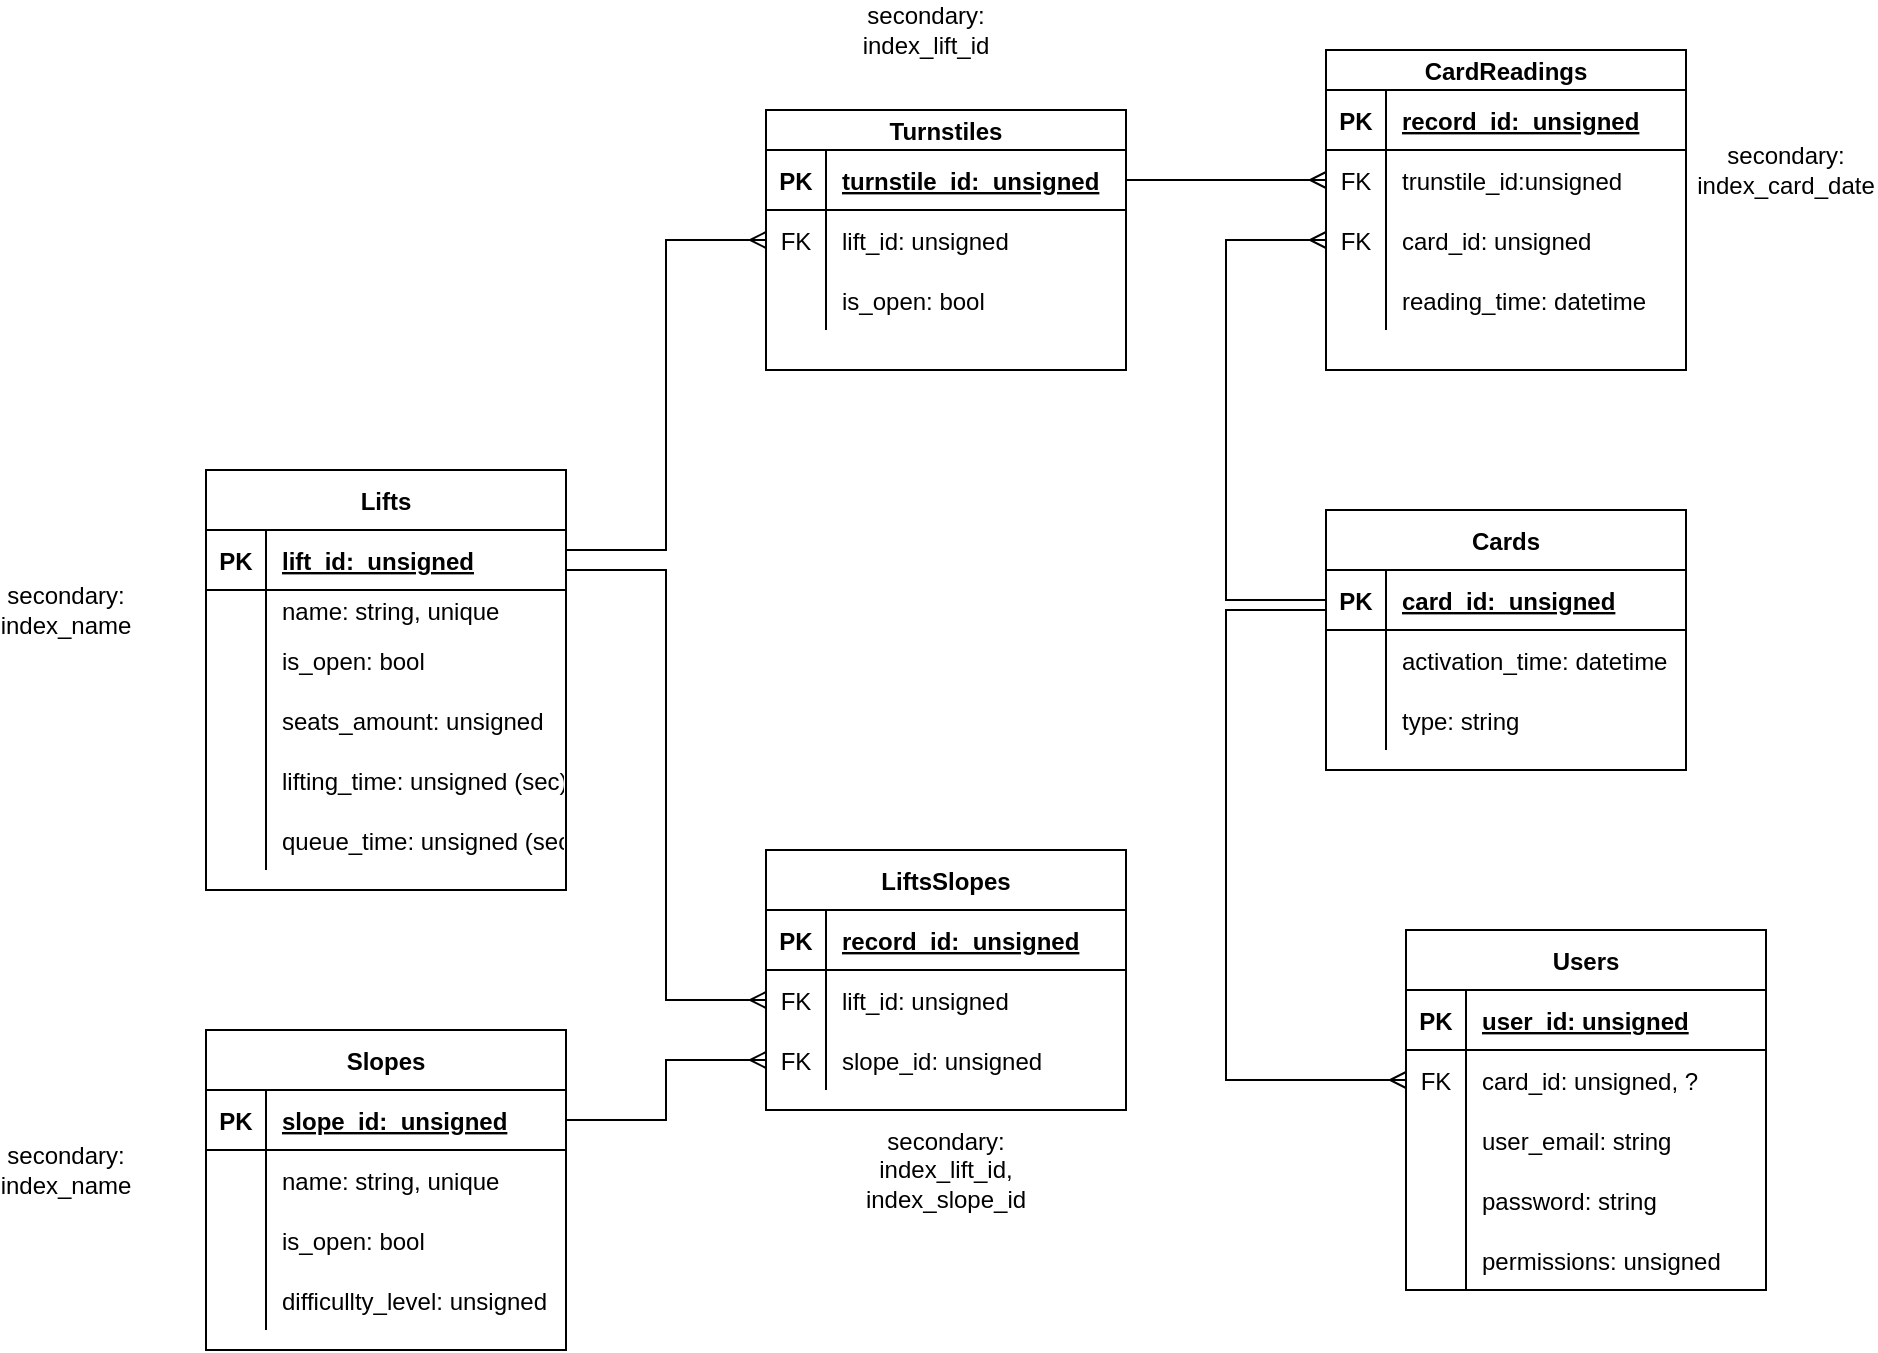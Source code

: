 <mxfile version="16.5.1" type="device"><diagram id="GbAxHkQEyQ_dzxyDIb_W" name="Страница 1"><mxGraphModel dx="1929" dy="2047" grid="1" gridSize="10" guides="1" tooltips="1" connect="1" arrows="1" fold="1" page="1" pageScale="1" pageWidth="827" pageHeight="1169" math="0" shadow="0"><root><mxCell id="0"/><mxCell id="1" parent="0"/><mxCell id="ZAmc_CO9GYqVAS0Sx-hQ-17" value="Cards" style="shape=table;startSize=30;container=1;collapsible=1;childLayout=tableLayout;fixedRows=1;rowLines=0;fontStyle=1;align=center;resizeLast=1;" parent="1" vertex="1"><mxGeometry x="420" y="110" width="180" height="130" as="geometry"/></mxCell><mxCell id="ZAmc_CO9GYqVAS0Sx-hQ-18" value="" style="shape=partialRectangle;collapsible=0;dropTarget=0;pointerEvents=0;fillColor=none;top=0;left=0;bottom=1;right=0;points=[[0,0.5],[1,0.5]];portConstraint=eastwest;" parent="ZAmc_CO9GYqVAS0Sx-hQ-17" vertex="1"><mxGeometry y="30" width="180" height="30" as="geometry"/></mxCell><mxCell id="ZAmc_CO9GYqVAS0Sx-hQ-19" value="PK" style="shape=partialRectangle;connectable=0;fillColor=none;top=0;left=0;bottom=0;right=0;fontStyle=1;overflow=hidden;" parent="ZAmc_CO9GYqVAS0Sx-hQ-18" vertex="1"><mxGeometry width="30" height="30" as="geometry"/></mxCell><mxCell id="ZAmc_CO9GYqVAS0Sx-hQ-20" value="card_id:  unsigned" style="shape=partialRectangle;connectable=0;fillColor=none;top=0;left=0;bottom=0;right=0;align=left;spacingLeft=6;fontStyle=5;overflow=hidden;" parent="ZAmc_CO9GYqVAS0Sx-hQ-18" vertex="1"><mxGeometry x="30" width="150" height="30" as="geometry"/></mxCell><mxCell id="ZAmc_CO9GYqVAS0Sx-hQ-21" value="" style="shape=partialRectangle;collapsible=0;dropTarget=0;pointerEvents=0;fillColor=none;top=0;left=0;bottom=0;right=0;points=[[0,0.5],[1,0.5]];portConstraint=eastwest;" parent="ZAmc_CO9GYqVAS0Sx-hQ-17" vertex="1"><mxGeometry y="60" width="180" height="30" as="geometry"/></mxCell><mxCell id="ZAmc_CO9GYqVAS0Sx-hQ-22" value="" style="shape=partialRectangle;connectable=0;fillColor=none;top=0;left=0;bottom=0;right=0;editable=1;overflow=hidden;" parent="ZAmc_CO9GYqVAS0Sx-hQ-21" vertex="1"><mxGeometry width="30" height="30" as="geometry"/></mxCell><mxCell id="ZAmc_CO9GYqVAS0Sx-hQ-23" value="activation_time: datetime" style="shape=partialRectangle;connectable=0;fillColor=none;top=0;left=0;bottom=0;right=0;align=left;spacingLeft=6;overflow=hidden;" parent="ZAmc_CO9GYqVAS0Sx-hQ-21" vertex="1"><mxGeometry x="30" width="150" height="30" as="geometry"/></mxCell><mxCell id="ZAmc_CO9GYqVAS0Sx-hQ-24" value="" style="shape=partialRectangle;collapsible=0;dropTarget=0;pointerEvents=0;fillColor=none;top=0;left=0;bottom=0;right=0;points=[[0,0.5],[1,0.5]];portConstraint=eastwest;" parent="ZAmc_CO9GYqVAS0Sx-hQ-17" vertex="1"><mxGeometry y="90" width="180" height="30" as="geometry"/></mxCell><mxCell id="ZAmc_CO9GYqVAS0Sx-hQ-25" value="" style="shape=partialRectangle;connectable=0;fillColor=none;top=0;left=0;bottom=0;right=0;editable=1;overflow=hidden;" parent="ZAmc_CO9GYqVAS0Sx-hQ-24" vertex="1"><mxGeometry width="30" height="30" as="geometry"/></mxCell><mxCell id="ZAmc_CO9GYqVAS0Sx-hQ-26" value="type: string" style="shape=partialRectangle;connectable=0;fillColor=none;top=0;left=0;bottom=0;right=0;align=left;spacingLeft=6;overflow=hidden;" parent="ZAmc_CO9GYqVAS0Sx-hQ-24" vertex="1"><mxGeometry x="30" width="150" height="30" as="geometry"/></mxCell><mxCell id="ZAmc_CO9GYqVAS0Sx-hQ-27" value="Slopes" style="shape=table;startSize=30;container=1;collapsible=1;childLayout=tableLayout;fixedRows=1;rowLines=0;fontStyle=1;align=center;resizeLast=1;" parent="1" vertex="1"><mxGeometry x="-140" y="370" width="180" height="160" as="geometry"/></mxCell><mxCell id="ZAmc_CO9GYqVAS0Sx-hQ-28" value="" style="shape=partialRectangle;collapsible=0;dropTarget=0;pointerEvents=0;fillColor=none;top=0;left=0;bottom=1;right=0;points=[[0,0.5],[1,0.5]];portConstraint=eastwest;" parent="ZAmc_CO9GYqVAS0Sx-hQ-27" vertex="1"><mxGeometry y="30" width="180" height="30" as="geometry"/></mxCell><mxCell id="ZAmc_CO9GYqVAS0Sx-hQ-29" value="PK" style="shape=partialRectangle;connectable=0;fillColor=none;top=0;left=0;bottom=0;right=0;fontStyle=1;overflow=hidden;" parent="ZAmc_CO9GYqVAS0Sx-hQ-28" vertex="1"><mxGeometry width="30" height="30" as="geometry"/></mxCell><mxCell id="ZAmc_CO9GYqVAS0Sx-hQ-30" value="slope_id:  unsigned" style="shape=partialRectangle;connectable=0;fillColor=none;top=0;left=0;bottom=0;right=0;align=left;spacingLeft=6;fontStyle=5;overflow=hidden;" parent="ZAmc_CO9GYqVAS0Sx-hQ-28" vertex="1"><mxGeometry x="30" width="150" height="30" as="geometry"/></mxCell><mxCell id="ZAmc_CO9GYqVAS0Sx-hQ-31" value="" style="shape=partialRectangle;collapsible=0;dropTarget=0;pointerEvents=0;fillColor=none;top=0;left=0;bottom=0;right=0;points=[[0,0.5],[1,0.5]];portConstraint=eastwest;" parent="ZAmc_CO9GYqVAS0Sx-hQ-27" vertex="1"><mxGeometry y="60" width="180" height="30" as="geometry"/></mxCell><mxCell id="ZAmc_CO9GYqVAS0Sx-hQ-32" value="" style="shape=partialRectangle;connectable=0;fillColor=none;top=0;left=0;bottom=0;right=0;editable=1;overflow=hidden;" parent="ZAmc_CO9GYqVAS0Sx-hQ-31" vertex="1"><mxGeometry width="30" height="30" as="geometry"/></mxCell><mxCell id="ZAmc_CO9GYqVAS0Sx-hQ-33" value="name: string, unique" style="shape=partialRectangle;connectable=0;fillColor=none;top=0;left=0;bottom=0;right=0;align=left;spacingLeft=6;overflow=hidden;" parent="ZAmc_CO9GYqVAS0Sx-hQ-31" vertex="1"><mxGeometry x="30" width="150" height="30" as="geometry"/></mxCell><mxCell id="ZAmc_CO9GYqVAS0Sx-hQ-34" value="" style="shape=partialRectangle;collapsible=0;dropTarget=0;pointerEvents=0;fillColor=none;top=0;left=0;bottom=0;right=0;points=[[0,0.5],[1,0.5]];portConstraint=eastwest;" parent="ZAmc_CO9GYqVAS0Sx-hQ-27" vertex="1"><mxGeometry y="90" width="180" height="30" as="geometry"/></mxCell><mxCell id="ZAmc_CO9GYqVAS0Sx-hQ-35" value="" style="shape=partialRectangle;connectable=0;fillColor=none;top=0;left=0;bottom=0;right=0;editable=1;overflow=hidden;" parent="ZAmc_CO9GYqVAS0Sx-hQ-34" vertex="1"><mxGeometry width="30" height="30" as="geometry"/></mxCell><mxCell id="ZAmc_CO9GYqVAS0Sx-hQ-36" value="is_open: bool" style="shape=partialRectangle;connectable=0;fillColor=none;top=0;left=0;bottom=0;right=0;align=left;spacingLeft=6;overflow=hidden;" parent="ZAmc_CO9GYqVAS0Sx-hQ-34" vertex="1"><mxGeometry x="30" width="150" height="30" as="geometry"/></mxCell><mxCell id="ZAmc_CO9GYqVAS0Sx-hQ-37" value="" style="shape=partialRectangle;collapsible=0;dropTarget=0;pointerEvents=0;fillColor=none;top=0;left=0;bottom=0;right=0;points=[[0,0.5],[1,0.5]];portConstraint=eastwest;" parent="ZAmc_CO9GYqVAS0Sx-hQ-27" vertex="1"><mxGeometry y="120" width="180" height="30" as="geometry"/></mxCell><mxCell id="ZAmc_CO9GYqVAS0Sx-hQ-38" value="" style="shape=partialRectangle;connectable=0;fillColor=none;top=0;left=0;bottom=0;right=0;editable=1;overflow=hidden;" parent="ZAmc_CO9GYqVAS0Sx-hQ-37" vertex="1"><mxGeometry width="30" height="30" as="geometry"/></mxCell><mxCell id="ZAmc_CO9GYqVAS0Sx-hQ-39" value="difficullty_level: unsigned" style="shape=partialRectangle;connectable=0;fillColor=none;top=0;left=0;bottom=0;right=0;align=left;spacingLeft=6;overflow=hidden;" parent="ZAmc_CO9GYqVAS0Sx-hQ-37" vertex="1"><mxGeometry x="30" width="150" height="30" as="geometry"/></mxCell><mxCell id="ZAmc_CO9GYqVAS0Sx-hQ-40" value="Lifts" style="shape=table;startSize=30;container=1;collapsible=1;childLayout=tableLayout;fixedRows=1;rowLines=0;fontStyle=1;align=center;resizeLast=1;" parent="1" vertex="1"><mxGeometry x="-140" y="90" width="180" height="210" as="geometry"/></mxCell><mxCell id="ZAmc_CO9GYqVAS0Sx-hQ-41" value="" style="shape=partialRectangle;collapsible=0;dropTarget=0;pointerEvents=0;fillColor=none;top=0;left=0;bottom=1;right=0;points=[[0,0.5],[1,0.5]];portConstraint=eastwest;" parent="ZAmc_CO9GYqVAS0Sx-hQ-40" vertex="1"><mxGeometry y="30" width="180" height="30" as="geometry"/></mxCell><mxCell id="ZAmc_CO9GYqVAS0Sx-hQ-42" value="PK" style="shape=partialRectangle;connectable=0;fillColor=none;top=0;left=0;bottom=0;right=0;fontStyle=1;overflow=hidden;" parent="ZAmc_CO9GYqVAS0Sx-hQ-41" vertex="1"><mxGeometry width="30" height="30" as="geometry"/></mxCell><mxCell id="ZAmc_CO9GYqVAS0Sx-hQ-43" value="lift_id:  unsigned" style="shape=partialRectangle;connectable=0;fillColor=none;top=0;left=0;bottom=0;right=0;align=left;spacingLeft=6;fontStyle=5;overflow=hidden;" parent="ZAmc_CO9GYqVAS0Sx-hQ-41" vertex="1"><mxGeometry x="30" width="150" height="30" as="geometry"/></mxCell><mxCell id="ZAmc_CO9GYqVAS0Sx-hQ-44" value="" style="shape=partialRectangle;collapsible=0;dropTarget=0;pointerEvents=0;fillColor=none;top=0;left=0;bottom=0;right=0;points=[[0,0.5],[1,0.5]];portConstraint=eastwest;" parent="ZAmc_CO9GYqVAS0Sx-hQ-40" vertex="1"><mxGeometry y="60" width="180" height="20" as="geometry"/></mxCell><mxCell id="ZAmc_CO9GYqVAS0Sx-hQ-45" value="" style="shape=partialRectangle;connectable=0;fillColor=none;top=0;left=0;bottom=0;right=0;editable=1;overflow=hidden;" parent="ZAmc_CO9GYqVAS0Sx-hQ-44" vertex="1"><mxGeometry width="30" height="20" as="geometry"/></mxCell><mxCell id="ZAmc_CO9GYqVAS0Sx-hQ-46" value="name: string, unique" style="shape=partialRectangle;connectable=0;fillColor=none;top=0;left=0;bottom=0;right=0;align=left;spacingLeft=6;overflow=hidden;" parent="ZAmc_CO9GYqVAS0Sx-hQ-44" vertex="1"><mxGeometry x="30" width="150" height="20" as="geometry"/></mxCell><mxCell id="ZAmc_CO9GYqVAS0Sx-hQ-47" value="" style="shape=partialRectangle;collapsible=0;dropTarget=0;pointerEvents=0;fillColor=none;top=0;left=0;bottom=0;right=0;points=[[0,0.5],[1,0.5]];portConstraint=eastwest;" parent="ZAmc_CO9GYqVAS0Sx-hQ-40" vertex="1"><mxGeometry y="80" width="180" height="30" as="geometry"/></mxCell><mxCell id="ZAmc_CO9GYqVAS0Sx-hQ-48" value="" style="shape=partialRectangle;connectable=0;fillColor=none;top=0;left=0;bottom=0;right=0;editable=1;overflow=hidden;" parent="ZAmc_CO9GYqVAS0Sx-hQ-47" vertex="1"><mxGeometry width="30" height="30" as="geometry"/></mxCell><mxCell id="ZAmc_CO9GYqVAS0Sx-hQ-49" value="is_open: bool" style="shape=partialRectangle;connectable=0;fillColor=none;top=0;left=0;bottom=0;right=0;align=left;spacingLeft=6;overflow=hidden;" parent="ZAmc_CO9GYqVAS0Sx-hQ-47" vertex="1"><mxGeometry x="30" width="150" height="30" as="geometry"/></mxCell><mxCell id="ZAmc_CO9GYqVAS0Sx-hQ-50" value="" style="shape=partialRectangle;collapsible=0;dropTarget=0;pointerEvents=0;fillColor=none;top=0;left=0;bottom=0;right=0;points=[[0,0.5],[1,0.5]];portConstraint=eastwest;" parent="ZAmc_CO9GYqVAS0Sx-hQ-40" vertex="1"><mxGeometry y="110" width="180" height="30" as="geometry"/></mxCell><mxCell id="ZAmc_CO9GYqVAS0Sx-hQ-51" value="" style="shape=partialRectangle;connectable=0;fillColor=none;top=0;left=0;bottom=0;right=0;editable=1;overflow=hidden;" parent="ZAmc_CO9GYqVAS0Sx-hQ-50" vertex="1"><mxGeometry width="30" height="30" as="geometry"/></mxCell><mxCell id="ZAmc_CO9GYqVAS0Sx-hQ-52" value="seats_amount: unsigned" style="shape=partialRectangle;connectable=0;fillColor=none;top=0;left=0;bottom=0;right=0;align=left;spacingLeft=6;overflow=hidden;" parent="ZAmc_CO9GYqVAS0Sx-hQ-50" vertex="1"><mxGeometry x="30" width="150" height="30" as="geometry"/></mxCell><mxCell id="ZAmc_CO9GYqVAS0Sx-hQ-53" value="" style="shape=partialRectangle;collapsible=0;dropTarget=0;pointerEvents=0;fillColor=none;top=0;left=0;bottom=0;right=0;points=[[0,0.5],[1,0.5]];portConstraint=eastwest;" parent="ZAmc_CO9GYqVAS0Sx-hQ-40" vertex="1"><mxGeometry y="140" width="180" height="30" as="geometry"/></mxCell><mxCell id="ZAmc_CO9GYqVAS0Sx-hQ-54" value="" style="shape=partialRectangle;connectable=0;fillColor=none;top=0;left=0;bottom=0;right=0;editable=1;overflow=hidden;" parent="ZAmc_CO9GYqVAS0Sx-hQ-53" vertex="1"><mxGeometry width="30" height="30" as="geometry"/></mxCell><mxCell id="ZAmc_CO9GYqVAS0Sx-hQ-55" value="lifting_time: unsigned (sec)" style="shape=partialRectangle;connectable=0;fillColor=none;top=0;left=0;bottom=0;right=0;align=left;spacingLeft=6;overflow=hidden;" parent="ZAmc_CO9GYqVAS0Sx-hQ-53" vertex="1"><mxGeometry x="30" width="150" height="30" as="geometry"/></mxCell><mxCell id="ZAmc_CO9GYqVAS0Sx-hQ-56" value="" style="shape=partialRectangle;collapsible=0;dropTarget=0;pointerEvents=0;fillColor=none;top=0;left=0;bottom=0;right=0;points=[[0,0.5],[1,0.5]];portConstraint=eastwest;" parent="ZAmc_CO9GYqVAS0Sx-hQ-40" vertex="1"><mxGeometry y="170" width="180" height="30" as="geometry"/></mxCell><mxCell id="ZAmc_CO9GYqVAS0Sx-hQ-57" value="" style="shape=partialRectangle;connectable=0;fillColor=none;top=0;left=0;bottom=0;right=0;editable=1;overflow=hidden;" parent="ZAmc_CO9GYqVAS0Sx-hQ-56" vertex="1"><mxGeometry width="30" height="30" as="geometry"/></mxCell><mxCell id="ZAmc_CO9GYqVAS0Sx-hQ-58" value="queue_time: unsigned (sec)" style="shape=partialRectangle;connectable=0;fillColor=none;top=0;left=0;bottom=0;right=0;align=left;spacingLeft=6;overflow=hidden;" parent="ZAmc_CO9GYqVAS0Sx-hQ-56" vertex="1"><mxGeometry x="30" width="150" height="30" as="geometry"/></mxCell><mxCell id="ZAmc_CO9GYqVAS0Sx-hQ-59" value="LiftsSlopes" style="shape=table;startSize=30;container=1;collapsible=1;childLayout=tableLayout;fixedRows=1;rowLines=0;fontStyle=1;align=center;resizeLast=1;" parent="1" vertex="1"><mxGeometry x="140" y="280" width="180" height="130" as="geometry"/></mxCell><mxCell id="ZAmc_CO9GYqVAS0Sx-hQ-60" value="" style="shape=partialRectangle;collapsible=0;dropTarget=0;pointerEvents=0;fillColor=none;top=0;left=0;bottom=1;right=0;points=[[0,0.5],[1,0.5]];portConstraint=eastwest;" parent="ZAmc_CO9GYqVAS0Sx-hQ-59" vertex="1"><mxGeometry y="30" width="180" height="30" as="geometry"/></mxCell><mxCell id="ZAmc_CO9GYqVAS0Sx-hQ-61" value="PK" style="shape=partialRectangle;connectable=0;fillColor=none;top=0;left=0;bottom=0;right=0;fontStyle=1;overflow=hidden;" parent="ZAmc_CO9GYqVAS0Sx-hQ-60" vertex="1"><mxGeometry width="30" height="30" as="geometry"/></mxCell><mxCell id="ZAmc_CO9GYqVAS0Sx-hQ-62" value="record_id:  unsigned" style="shape=partialRectangle;connectable=0;fillColor=none;top=0;left=0;bottom=0;right=0;align=left;spacingLeft=6;fontStyle=5;overflow=hidden;" parent="ZAmc_CO9GYqVAS0Sx-hQ-60" vertex="1"><mxGeometry x="30" width="150" height="30" as="geometry"/></mxCell><mxCell id="ZAmc_CO9GYqVAS0Sx-hQ-63" value="" style="shape=partialRectangle;collapsible=0;dropTarget=0;pointerEvents=0;fillColor=none;top=0;left=0;bottom=0;right=0;points=[[0,0.5],[1,0.5]];portConstraint=eastwest;" parent="ZAmc_CO9GYqVAS0Sx-hQ-59" vertex="1"><mxGeometry y="60" width="180" height="30" as="geometry"/></mxCell><mxCell id="ZAmc_CO9GYqVAS0Sx-hQ-64" value="FK" style="shape=partialRectangle;connectable=0;fillColor=none;top=0;left=0;bottom=0;right=0;editable=1;overflow=hidden;" parent="ZAmc_CO9GYqVAS0Sx-hQ-63" vertex="1"><mxGeometry width="30" height="30" as="geometry"/></mxCell><mxCell id="ZAmc_CO9GYqVAS0Sx-hQ-65" value="lift_id: unsigned" style="shape=partialRectangle;connectable=0;fillColor=none;top=0;left=0;bottom=0;right=0;align=left;spacingLeft=6;overflow=hidden;" parent="ZAmc_CO9GYqVAS0Sx-hQ-63" vertex="1"><mxGeometry x="30" width="150" height="30" as="geometry"/></mxCell><mxCell id="ZAmc_CO9GYqVAS0Sx-hQ-66" value="" style="shape=partialRectangle;collapsible=0;dropTarget=0;pointerEvents=0;fillColor=none;top=0;left=0;bottom=0;right=0;points=[[0,0.5],[1,0.5]];portConstraint=eastwest;" parent="ZAmc_CO9GYqVAS0Sx-hQ-59" vertex="1"><mxGeometry y="90" width="180" height="30" as="geometry"/></mxCell><mxCell id="ZAmc_CO9GYqVAS0Sx-hQ-67" value="FK" style="shape=partialRectangle;connectable=0;fillColor=none;top=0;left=0;bottom=0;right=0;editable=1;overflow=hidden;" parent="ZAmc_CO9GYqVAS0Sx-hQ-66" vertex="1"><mxGeometry width="30" height="30" as="geometry"/></mxCell><mxCell id="ZAmc_CO9GYqVAS0Sx-hQ-68" value="slope_id: unsigned" style="shape=partialRectangle;connectable=0;fillColor=none;top=0;left=0;bottom=0;right=0;align=left;spacingLeft=6;overflow=hidden;" parent="ZAmc_CO9GYqVAS0Sx-hQ-66" vertex="1"><mxGeometry x="30" width="150" height="30" as="geometry"/></mxCell><mxCell id="ZAmc_CO9GYqVAS0Sx-hQ-69" value="Turnstiles" style="shape=table;startSize=20;container=1;collapsible=1;childLayout=tableLayout;fixedRows=1;rowLines=0;fontStyle=1;align=center;resizeLast=1;" parent="1" vertex="1"><mxGeometry x="140" y="-90" width="180" height="130" as="geometry"/></mxCell><mxCell id="ZAmc_CO9GYqVAS0Sx-hQ-70" value="" style="shape=partialRectangle;collapsible=0;dropTarget=0;pointerEvents=0;fillColor=none;top=0;left=0;bottom=1;right=0;points=[[0,0.5],[1,0.5]];portConstraint=eastwest;" parent="ZAmc_CO9GYqVAS0Sx-hQ-69" vertex="1"><mxGeometry y="20" width="180" height="30" as="geometry"/></mxCell><mxCell id="ZAmc_CO9GYqVAS0Sx-hQ-71" value="PK" style="shape=partialRectangle;connectable=0;fillColor=none;top=0;left=0;bottom=0;right=0;fontStyle=1;overflow=hidden;" parent="ZAmc_CO9GYqVAS0Sx-hQ-70" vertex="1"><mxGeometry width="30" height="30" as="geometry"/></mxCell><mxCell id="ZAmc_CO9GYqVAS0Sx-hQ-72" value="turnstile_id:  unsigned" style="shape=partialRectangle;connectable=0;fillColor=none;top=0;left=0;bottom=0;right=0;align=left;spacingLeft=6;fontStyle=5;overflow=hidden;" parent="ZAmc_CO9GYqVAS0Sx-hQ-70" vertex="1"><mxGeometry x="30" width="150" height="30" as="geometry"/></mxCell><mxCell id="ZAmc_CO9GYqVAS0Sx-hQ-73" value="" style="shape=partialRectangle;collapsible=0;dropTarget=0;pointerEvents=0;fillColor=none;top=0;left=0;bottom=0;right=0;points=[[0,0.5],[1,0.5]];portConstraint=eastwest;" parent="ZAmc_CO9GYqVAS0Sx-hQ-69" vertex="1"><mxGeometry y="50" width="180" height="30" as="geometry"/></mxCell><mxCell id="ZAmc_CO9GYqVAS0Sx-hQ-74" value="FK" style="shape=partialRectangle;connectable=0;fillColor=none;top=0;left=0;bottom=0;right=0;editable=1;overflow=hidden;" parent="ZAmc_CO9GYqVAS0Sx-hQ-73" vertex="1"><mxGeometry width="30" height="30" as="geometry"/></mxCell><mxCell id="ZAmc_CO9GYqVAS0Sx-hQ-75" value="lift_id: unsigned" style="shape=partialRectangle;connectable=0;fillColor=none;top=0;left=0;bottom=0;right=0;align=left;spacingLeft=6;overflow=hidden;" parent="ZAmc_CO9GYqVAS0Sx-hQ-73" vertex="1"><mxGeometry x="30" width="150" height="30" as="geometry"/></mxCell><mxCell id="ZAmc_CO9GYqVAS0Sx-hQ-76" value="" style="shape=partialRectangle;collapsible=0;dropTarget=0;pointerEvents=0;fillColor=none;top=0;left=0;bottom=0;right=0;points=[[0,0.5],[1,0.5]];portConstraint=eastwest;" parent="ZAmc_CO9GYqVAS0Sx-hQ-69" vertex="1"><mxGeometry y="80" width="180" height="30" as="geometry"/></mxCell><mxCell id="ZAmc_CO9GYqVAS0Sx-hQ-77" value="" style="shape=partialRectangle;connectable=0;fillColor=none;top=0;left=0;bottom=0;right=0;editable=1;overflow=hidden;" parent="ZAmc_CO9GYqVAS0Sx-hQ-76" vertex="1"><mxGeometry width="30" height="30" as="geometry"/></mxCell><mxCell id="ZAmc_CO9GYqVAS0Sx-hQ-78" value="is_open: bool" style="shape=partialRectangle;connectable=0;fillColor=none;top=0;left=0;bottom=0;right=0;align=left;spacingLeft=6;overflow=hidden;" parent="ZAmc_CO9GYqVAS0Sx-hQ-76" vertex="1"><mxGeometry x="30" width="150" height="30" as="geometry"/></mxCell><mxCell id="ZAmc_CO9GYqVAS0Sx-hQ-79" value="CardReadings" style="shape=table;startSize=20;container=1;collapsible=1;childLayout=tableLayout;fixedRows=1;rowLines=0;fontStyle=1;align=center;resizeLast=1;" parent="1" vertex="1"><mxGeometry x="420" y="-120" width="180" height="160" as="geometry"/></mxCell><mxCell id="ZAmc_CO9GYqVAS0Sx-hQ-80" value="" style="shape=partialRectangle;collapsible=0;dropTarget=0;pointerEvents=0;fillColor=none;top=0;left=0;bottom=1;right=0;points=[[0,0.5],[1,0.5]];portConstraint=eastwest;" parent="ZAmc_CO9GYqVAS0Sx-hQ-79" vertex="1"><mxGeometry y="20" width="180" height="30" as="geometry"/></mxCell><mxCell id="ZAmc_CO9GYqVAS0Sx-hQ-81" value="PK" style="shape=partialRectangle;connectable=0;fillColor=none;top=0;left=0;bottom=0;right=0;fontStyle=1;overflow=hidden;" parent="ZAmc_CO9GYqVAS0Sx-hQ-80" vertex="1"><mxGeometry width="30" height="30" as="geometry"><mxRectangle width="30" height="30" as="alternateBounds"/></mxGeometry></mxCell><mxCell id="ZAmc_CO9GYqVAS0Sx-hQ-82" value="record_id:  unsigned" style="shape=partialRectangle;connectable=0;fillColor=none;top=0;left=0;bottom=0;right=0;align=left;spacingLeft=6;fontStyle=5;overflow=hidden;" parent="ZAmc_CO9GYqVAS0Sx-hQ-80" vertex="1"><mxGeometry x="30" width="150" height="30" as="geometry"><mxRectangle width="150" height="30" as="alternateBounds"/></mxGeometry></mxCell><mxCell id="ZAmc_CO9GYqVAS0Sx-hQ-83" value="" style="shape=partialRectangle;collapsible=0;dropTarget=0;pointerEvents=0;fillColor=none;top=0;left=0;bottom=0;right=0;points=[[0,0.5],[1,0.5]];portConstraint=eastwest;" parent="ZAmc_CO9GYqVAS0Sx-hQ-79" vertex="1"><mxGeometry y="50" width="180" height="30" as="geometry"/></mxCell><mxCell id="ZAmc_CO9GYqVAS0Sx-hQ-84" value="FK" style="shape=partialRectangle;connectable=0;fillColor=none;top=0;left=0;bottom=0;right=0;editable=1;overflow=hidden;" parent="ZAmc_CO9GYqVAS0Sx-hQ-83" vertex="1"><mxGeometry width="30" height="30" as="geometry"><mxRectangle width="30" height="30" as="alternateBounds"/></mxGeometry></mxCell><mxCell id="ZAmc_CO9GYqVAS0Sx-hQ-85" value="trunstile_id:unsigned" style="shape=partialRectangle;connectable=0;fillColor=none;top=0;left=0;bottom=0;right=0;align=left;spacingLeft=6;overflow=hidden;" parent="ZAmc_CO9GYqVAS0Sx-hQ-83" vertex="1"><mxGeometry x="30" width="150" height="30" as="geometry"><mxRectangle width="150" height="30" as="alternateBounds"/></mxGeometry></mxCell><mxCell id="ZAmc_CO9GYqVAS0Sx-hQ-86" value="" style="shape=partialRectangle;collapsible=0;dropTarget=0;pointerEvents=0;fillColor=none;top=0;left=0;bottom=0;right=0;points=[[0,0.5],[1,0.5]];portConstraint=eastwest;" parent="ZAmc_CO9GYqVAS0Sx-hQ-79" vertex="1"><mxGeometry y="80" width="180" height="30" as="geometry"/></mxCell><mxCell id="ZAmc_CO9GYqVAS0Sx-hQ-87" value="FK" style="shape=partialRectangle;connectable=0;fillColor=none;top=0;left=0;bottom=0;right=0;editable=1;overflow=hidden;" parent="ZAmc_CO9GYqVAS0Sx-hQ-86" vertex="1"><mxGeometry width="30" height="30" as="geometry"><mxRectangle width="30" height="30" as="alternateBounds"/></mxGeometry></mxCell><mxCell id="ZAmc_CO9GYqVAS0Sx-hQ-88" value="card_id: unsigned" style="shape=partialRectangle;connectable=0;fillColor=none;top=0;left=0;bottom=0;right=0;align=left;spacingLeft=6;overflow=hidden;" parent="ZAmc_CO9GYqVAS0Sx-hQ-86" vertex="1"><mxGeometry x="30" width="150" height="30" as="geometry"><mxRectangle width="150" height="30" as="alternateBounds"/></mxGeometry></mxCell><mxCell id="ZAmc_CO9GYqVAS0Sx-hQ-89" value="" style="shape=partialRectangle;collapsible=0;dropTarget=0;pointerEvents=0;fillColor=none;top=0;left=0;bottom=0;right=0;points=[[0,0.5],[1,0.5]];portConstraint=eastwest;" parent="ZAmc_CO9GYqVAS0Sx-hQ-79" vertex="1"><mxGeometry y="110" width="180" height="30" as="geometry"/></mxCell><mxCell id="ZAmc_CO9GYqVAS0Sx-hQ-90" value="" style="shape=partialRectangle;connectable=0;fillColor=none;top=0;left=0;bottom=0;right=0;editable=1;overflow=hidden;" parent="ZAmc_CO9GYqVAS0Sx-hQ-89" vertex="1"><mxGeometry width="30" height="30" as="geometry"><mxRectangle width="30" height="30" as="alternateBounds"/></mxGeometry></mxCell><mxCell id="ZAmc_CO9GYqVAS0Sx-hQ-91" value="reading_time: datetime" style="shape=partialRectangle;connectable=0;fillColor=none;top=0;left=0;bottom=0;right=0;align=left;spacingLeft=6;overflow=hidden;" parent="ZAmc_CO9GYqVAS0Sx-hQ-89" vertex="1"><mxGeometry x="30" width="150" height="30" as="geometry"><mxRectangle width="150" height="30" as="alternateBounds"/></mxGeometry></mxCell><mxCell id="ZAmc_CO9GYqVAS0Sx-hQ-92" value="" style="fontSize=12;html=1;endArrow=ERmany;entryX=0;entryY=0.5;entryDx=0;entryDy=0;edgeStyle=orthogonalEdgeStyle;rounded=0;exitX=1;exitY=0.5;exitDx=0;exitDy=0;" parent="1" source="ZAmc_CO9GYqVAS0Sx-hQ-41" target="ZAmc_CO9GYqVAS0Sx-hQ-63" edge="1"><mxGeometry width="100" height="100" relative="1" as="geometry"><mxPoint x="70" y="110" as="sourcePoint"/><mxPoint x="250" y="390" as="targetPoint"/><Array as="points"><mxPoint x="40" y="140"/><mxPoint x="90" y="140"/><mxPoint x="90" y="355"/></Array></mxGeometry></mxCell><mxCell id="ZAmc_CO9GYqVAS0Sx-hQ-93" value="" style="fontSize=12;html=1;endArrow=ERmany;entryX=0;entryY=0.5;entryDx=0;entryDy=0;edgeStyle=orthogonalEdgeStyle;rounded=0;exitX=1;exitY=0.5;exitDx=0;exitDy=0;" parent="1" source="ZAmc_CO9GYqVAS0Sx-hQ-28" target="ZAmc_CO9GYqVAS0Sx-hQ-66" edge="1"><mxGeometry width="100" height="100" relative="1" as="geometry"><mxPoint x="130" y="460" as="sourcePoint"/><mxPoint x="50.0" y="145" as="targetPoint"/></mxGeometry></mxCell><mxCell id="ZAmc_CO9GYqVAS0Sx-hQ-94" value="" style="fontSize=12;html=1;endArrow=ERmany;entryX=0;entryY=0.5;entryDx=0;entryDy=0;edgeStyle=orthogonalEdgeStyle;rounded=0;" parent="1" target="ZAmc_CO9GYqVAS0Sx-hQ-73" edge="1"><mxGeometry width="100" height="100" relative="1" as="geometry"><mxPoint x="40" y="130" as="sourcePoint"/><mxPoint x="150.0" y="365" as="targetPoint"/><Array as="points"><mxPoint x="90" y="130"/><mxPoint x="90" y="-25"/></Array></mxGeometry></mxCell><mxCell id="ZAmc_CO9GYqVAS0Sx-hQ-95" value="" style="fontSize=12;html=1;endArrow=ERmany;entryX=0;entryY=0.5;entryDx=0;entryDy=0;edgeStyle=orthogonalEdgeStyle;rounded=0;exitX=1;exitY=0.5;exitDx=0;exitDy=0;" parent="1" source="ZAmc_CO9GYqVAS0Sx-hQ-70" target="ZAmc_CO9GYqVAS0Sx-hQ-83" edge="1"><mxGeometry width="100" height="100" relative="1" as="geometry"><mxPoint x="50.0" y="140" as="sourcePoint"/><mxPoint x="150.0" y="-15" as="targetPoint"/><Array as="points"><mxPoint x="400" y="-55"/><mxPoint x="400" y="-55"/></Array></mxGeometry></mxCell><mxCell id="ZAmc_CO9GYqVAS0Sx-hQ-96" value="" style="fontSize=12;html=1;endArrow=ERmany;edgeStyle=orthogonalEdgeStyle;rounded=0;exitX=0;exitY=0.5;exitDx=0;exitDy=0;entryX=0;entryY=0.5;entryDx=0;entryDy=0;" parent="1" source="ZAmc_CO9GYqVAS0Sx-hQ-18" target="ZAmc_CO9GYqVAS0Sx-hQ-86" edge="1"><mxGeometry width="100" height="100" relative="1" as="geometry"><mxPoint x="330.0" y="-45" as="sourcePoint"/><mxPoint x="370" y="40" as="targetPoint"/><Array as="points"><mxPoint x="370" y="155"/><mxPoint x="370" y="-25"/></Array></mxGeometry></mxCell><mxCell id="ZAmc_CO9GYqVAS0Sx-hQ-97" value="" style="fontSize=12;html=1;endArrow=ERmany;edgeStyle=orthogonalEdgeStyle;rounded=0;entryX=0;entryY=0.5;entryDx=0;entryDy=0;" parent="1" target="OEzzhiYYceXeYNATKeic-5" edge="1"><mxGeometry width="100" height="100" relative="1" as="geometry"><mxPoint x="420" y="150" as="sourcePoint"/><mxPoint x="460" y="425" as="targetPoint"/><Array as="points"><mxPoint x="420" y="160"/><mxPoint x="370" y="160"/><mxPoint x="370" y="395"/></Array></mxGeometry></mxCell><mxCell id="ZAmc_CO9GYqVAS0Sx-hQ-98" value="secondary:&lt;br&gt;index_name" style="text;html=1;strokeColor=none;fillColor=none;align=center;verticalAlign=middle;whiteSpace=wrap;rounded=0;" parent="1" vertex="1"><mxGeometry x="-230" y="150" width="40" height="20" as="geometry"/></mxCell><mxCell id="ZAmc_CO9GYqVAS0Sx-hQ-99" value="secondary:&lt;br&gt;index_name" style="text;html=1;strokeColor=none;fillColor=none;align=center;verticalAlign=middle;whiteSpace=wrap;rounded=0;" parent="1" vertex="1"><mxGeometry x="-230" y="430" width="40" height="20" as="geometry"/></mxCell><mxCell id="ZAmc_CO9GYqVAS0Sx-hQ-102" value="secondary:&lt;br&gt;index_lift_id" style="text;html=1;strokeColor=none;fillColor=none;align=center;verticalAlign=middle;whiteSpace=wrap;rounded=0;" parent="1" vertex="1"><mxGeometry x="200" y="-140" width="40" height="20" as="geometry"/></mxCell><mxCell id="ZAmc_CO9GYqVAS0Sx-hQ-103" value="secondary:&lt;br&gt;index_lift_id,&lt;br&gt;index_slope_id" style="text;html=1;strokeColor=none;fillColor=none;align=center;verticalAlign=middle;whiteSpace=wrap;rounded=0;" parent="1" vertex="1"><mxGeometry x="210" y="430" width="40" height="20" as="geometry"/></mxCell><mxCell id="ZAmc_CO9GYqVAS0Sx-hQ-104" value="secondary:&lt;br&gt;index_card_date" style="text;html=1;strokeColor=none;fillColor=none;align=center;verticalAlign=middle;whiteSpace=wrap;rounded=0;" parent="1" vertex="1"><mxGeometry x="650" y="-70" height="20" as="geometry"/></mxCell><mxCell id="OEzzhiYYceXeYNATKeic-1" value="Users" style="shape=table;startSize=30;container=1;collapsible=1;childLayout=tableLayout;fixedRows=1;rowLines=0;fontStyle=1;align=center;resizeLast=1;" parent="1" vertex="1"><mxGeometry x="460" y="320" width="180" height="180" as="geometry"/></mxCell><mxCell id="OEzzhiYYceXeYNATKeic-2" value="" style="shape=partialRectangle;collapsible=0;dropTarget=0;pointerEvents=0;fillColor=none;top=0;left=0;bottom=1;right=0;points=[[0,0.5],[1,0.5]];portConstraint=eastwest;" parent="OEzzhiYYceXeYNATKeic-1" vertex="1"><mxGeometry y="30" width="180" height="30" as="geometry"/></mxCell><mxCell id="OEzzhiYYceXeYNATKeic-3" value="PK" style="shape=partialRectangle;connectable=0;fillColor=none;top=0;left=0;bottom=0;right=0;fontStyle=1;overflow=hidden;" parent="OEzzhiYYceXeYNATKeic-2" vertex="1"><mxGeometry width="30" height="30" as="geometry"><mxRectangle width="30" height="30" as="alternateBounds"/></mxGeometry></mxCell><mxCell id="OEzzhiYYceXeYNATKeic-4" value="user_id: unsigned" style="shape=partialRectangle;connectable=0;fillColor=none;top=0;left=0;bottom=0;right=0;align=left;spacingLeft=6;fontStyle=5;overflow=hidden;" parent="OEzzhiYYceXeYNATKeic-2" vertex="1"><mxGeometry x="30" width="150" height="30" as="geometry"><mxRectangle width="150" height="30" as="alternateBounds"/></mxGeometry></mxCell><mxCell id="OEzzhiYYceXeYNATKeic-5" value="" style="shape=partialRectangle;collapsible=0;dropTarget=0;pointerEvents=0;fillColor=none;top=0;left=0;bottom=0;right=0;points=[[0,0.5],[1,0.5]];portConstraint=eastwest;" parent="OEzzhiYYceXeYNATKeic-1" vertex="1"><mxGeometry y="60" width="180" height="30" as="geometry"/></mxCell><mxCell id="OEzzhiYYceXeYNATKeic-6" value="FK" style="shape=partialRectangle;connectable=0;fillColor=none;top=0;left=0;bottom=0;right=0;editable=1;overflow=hidden;" parent="OEzzhiYYceXeYNATKeic-5" vertex="1"><mxGeometry width="30" height="30" as="geometry"><mxRectangle width="30" height="30" as="alternateBounds"/></mxGeometry></mxCell><mxCell id="OEzzhiYYceXeYNATKeic-7" value="card_id: unsigned, ?" style="shape=partialRectangle;connectable=0;fillColor=none;top=0;left=0;bottom=0;right=0;align=left;spacingLeft=6;overflow=hidden;" parent="OEzzhiYYceXeYNATKeic-5" vertex="1"><mxGeometry x="30" width="150" height="30" as="geometry"><mxRectangle width="150" height="30" as="alternateBounds"/></mxGeometry></mxCell><mxCell id="OEzzhiYYceXeYNATKeic-8" value="" style="shape=partialRectangle;collapsible=0;dropTarget=0;pointerEvents=0;fillColor=none;top=0;left=0;bottom=0;right=0;points=[[0,0.5],[1,0.5]];portConstraint=eastwest;" parent="OEzzhiYYceXeYNATKeic-1" vertex="1"><mxGeometry y="90" width="180" height="30" as="geometry"/></mxCell><mxCell id="OEzzhiYYceXeYNATKeic-9" value="" style="shape=partialRectangle;connectable=0;fillColor=none;top=0;left=0;bottom=0;right=0;editable=1;overflow=hidden;" parent="OEzzhiYYceXeYNATKeic-8" vertex="1"><mxGeometry width="30" height="30" as="geometry"><mxRectangle width="30" height="30" as="alternateBounds"/></mxGeometry></mxCell><mxCell id="OEzzhiYYceXeYNATKeic-10" value="user_email: string" style="shape=partialRectangle;connectable=0;fillColor=none;top=0;left=0;bottom=0;right=0;align=left;spacingLeft=6;overflow=hidden;" parent="OEzzhiYYceXeYNATKeic-8" vertex="1"><mxGeometry x="30" width="150" height="30" as="geometry"><mxRectangle width="150" height="30" as="alternateBounds"/></mxGeometry></mxCell><mxCell id="OEzzhiYYceXeYNATKeic-11" value="" style="shape=partialRectangle;collapsible=0;dropTarget=0;pointerEvents=0;fillColor=none;top=0;left=0;bottom=0;right=0;points=[[0,0.5],[1,0.5]];portConstraint=eastwest;" parent="OEzzhiYYceXeYNATKeic-1" vertex="1"><mxGeometry y="120" width="180" height="30" as="geometry"/></mxCell><mxCell id="OEzzhiYYceXeYNATKeic-12" value="" style="shape=partialRectangle;connectable=0;fillColor=none;top=0;left=0;bottom=0;right=0;editable=1;overflow=hidden;" parent="OEzzhiYYceXeYNATKeic-11" vertex="1"><mxGeometry width="30" height="30" as="geometry"><mxRectangle width="30" height="30" as="alternateBounds"/></mxGeometry></mxCell><mxCell id="OEzzhiYYceXeYNATKeic-13" value="password: string" style="shape=partialRectangle;connectable=0;fillColor=none;top=0;left=0;bottom=0;right=0;align=left;spacingLeft=6;overflow=hidden;" parent="OEzzhiYYceXeYNATKeic-11" vertex="1"><mxGeometry x="30" width="150" height="30" as="geometry"><mxRectangle width="150" height="30" as="alternateBounds"/></mxGeometry></mxCell><mxCell id="OEzzhiYYceXeYNATKeic-14" value="" style="shape=partialRectangle;collapsible=0;dropTarget=0;pointerEvents=0;fillColor=none;top=0;left=0;bottom=0;right=0;points=[[0,0.5],[1,0.5]];portConstraint=eastwest;" parent="OEzzhiYYceXeYNATKeic-1" vertex="1"><mxGeometry y="150" width="180" height="30" as="geometry"/></mxCell><mxCell id="OEzzhiYYceXeYNATKeic-15" value="" style="shape=partialRectangle;connectable=0;fillColor=none;top=0;left=0;bottom=0;right=0;editable=1;overflow=hidden;" parent="OEzzhiYYceXeYNATKeic-14" vertex="1"><mxGeometry width="30" height="30" as="geometry"><mxRectangle width="30" height="30" as="alternateBounds"/></mxGeometry></mxCell><mxCell id="OEzzhiYYceXeYNATKeic-16" value="permissions: unsigned" style="shape=partialRectangle;connectable=0;fillColor=none;top=0;left=0;bottom=0;right=0;align=left;spacingLeft=6;overflow=hidden;" parent="OEzzhiYYceXeYNATKeic-14" vertex="1"><mxGeometry x="30" width="150" height="30" as="geometry"><mxRectangle width="150" height="30" as="alternateBounds"/></mxGeometry></mxCell></root></mxGraphModel></diagram></mxfile>